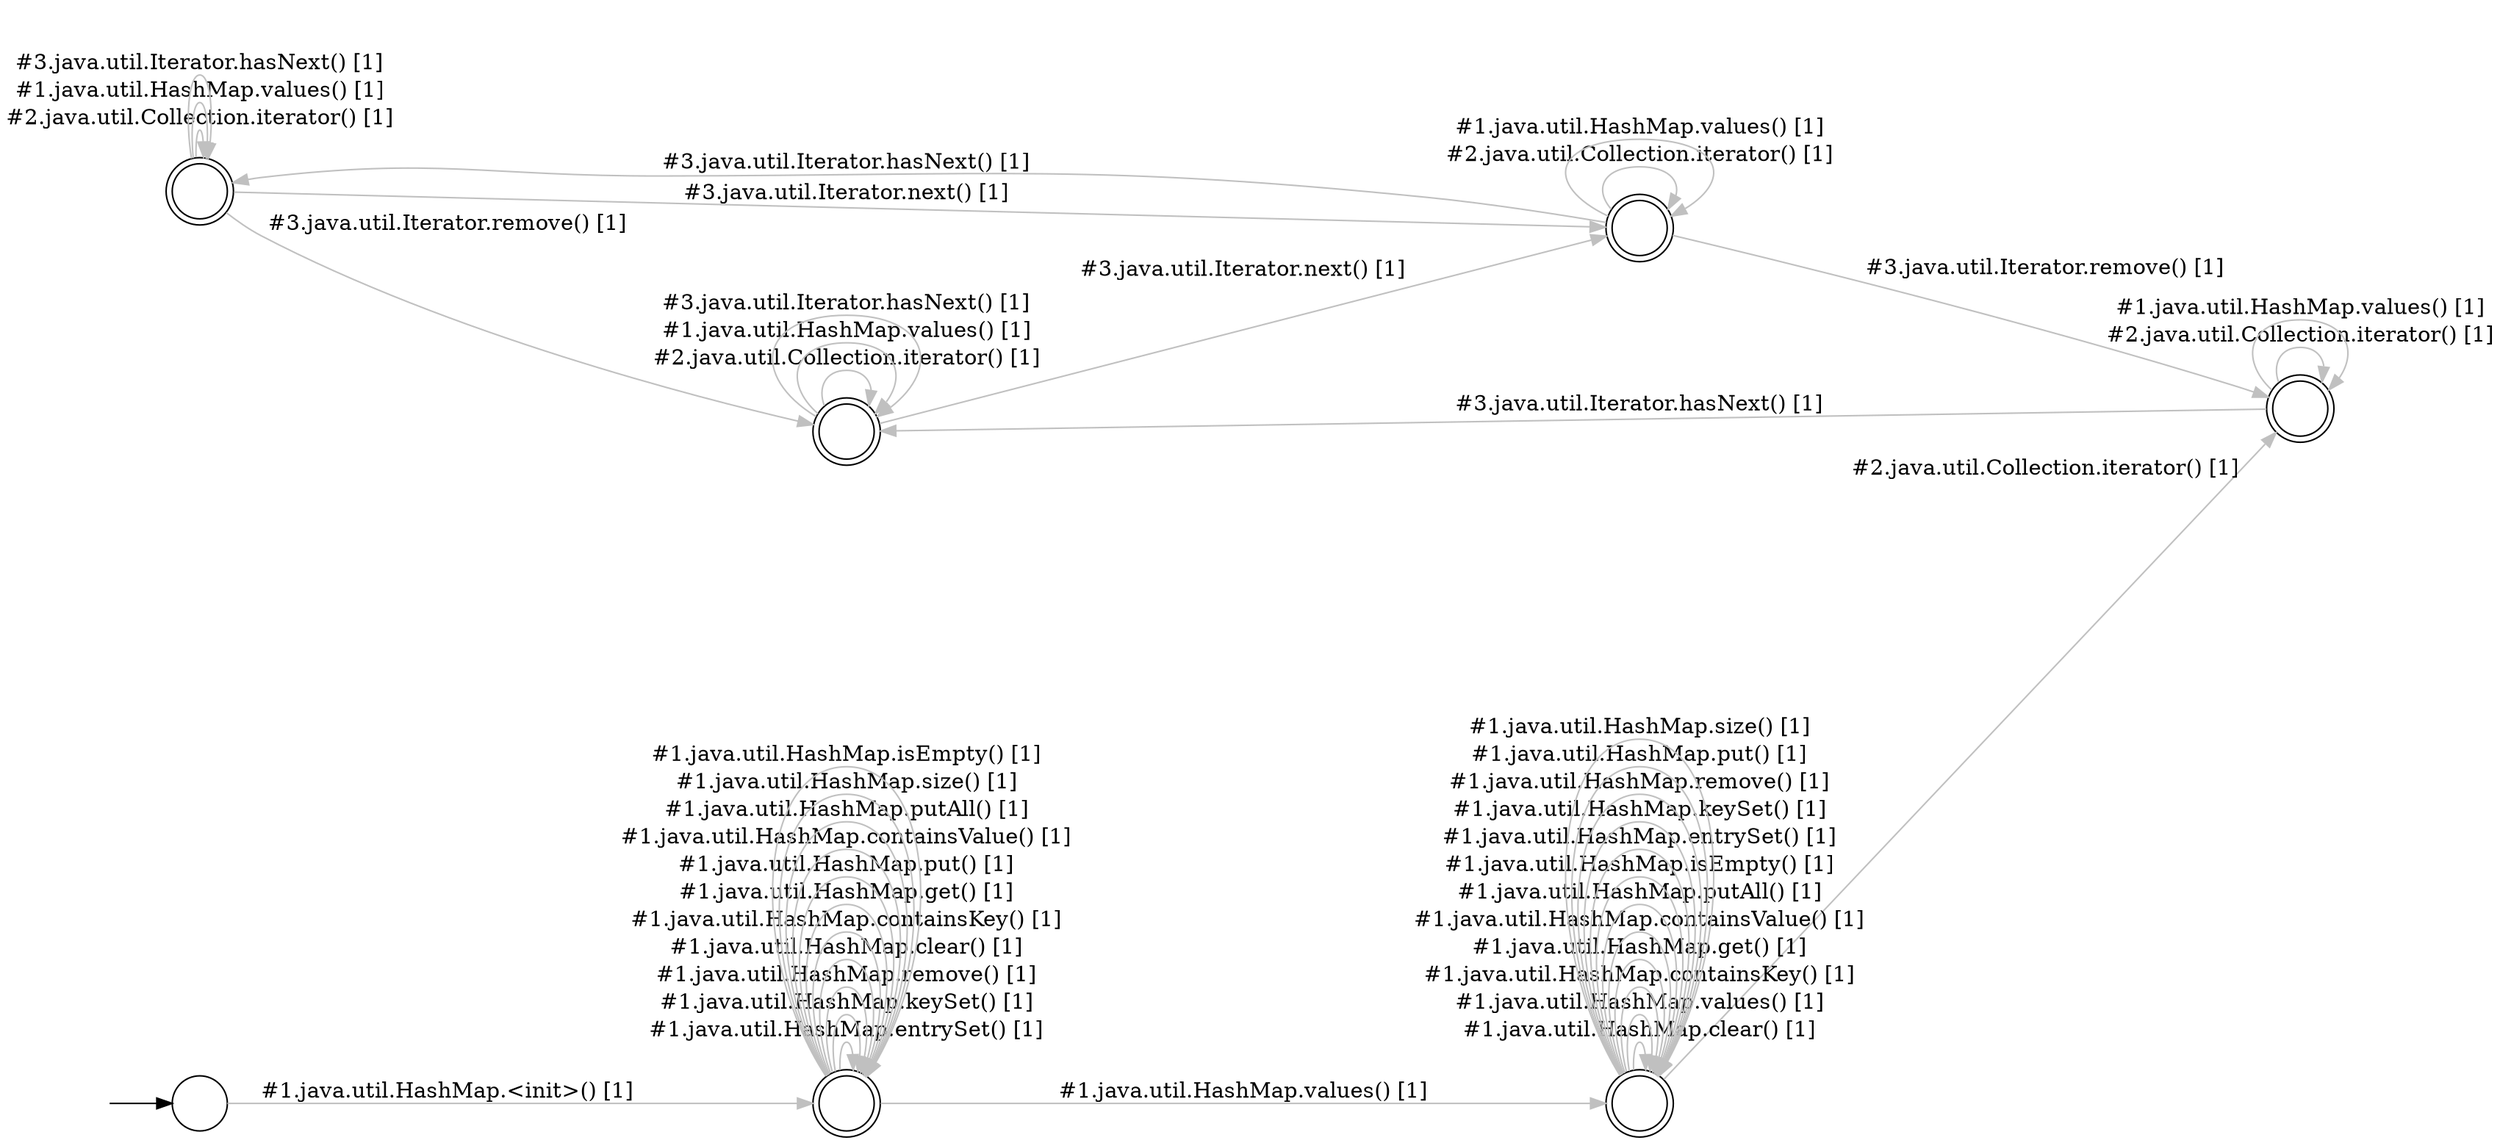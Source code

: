 digraph Automaton {
  rankdir = LR;
  0 [shape=doublecircle,label=""];
  0 -> 5 [label="#3.java.util.Iterator.remove() [1]",style="setlinewidth(1)",color=gray]
  0 -> 0 [label="#2.java.util.Collection.iterator() [1]",style="setlinewidth(1)",color=gray]
  0 -> 0 [label="#1.java.util.HashMap.values() [1]",style="setlinewidth(1)",color=gray]
  0 -> 0 [label="#3.java.util.Iterator.hasNext() [1]",style="setlinewidth(1)",color=gray]
  0 -> 3 [label="#3.java.util.Iterator.next() [1]",style="setlinewidth(1)",color=gray]
  1 [shape=doublecircle,label=""];
  1 -> 1 [label="#2.java.util.Collection.iterator() [1]",style="setlinewidth(1)",color=gray]
  1 -> 1 [label="#1.java.util.HashMap.values() [1]",style="setlinewidth(1)",color=gray]
  1 -> 5 [label="#3.java.util.Iterator.hasNext() [1]",style="setlinewidth(1)",color=gray]
  2 [shape=doublecircle,label=""];
  2 -> 2 [label="#1.java.util.HashMap.clear() [1]",style="setlinewidth(1)",color=gray]
  2 -> 2 [label="#1.java.util.HashMap.values() [1]",style="setlinewidth(1)",color=gray]
  2 -> 2 [label="#1.java.util.HashMap.containsKey() [1]",style="setlinewidth(1)",color=gray]
  2 -> 2 [label="#1.java.util.HashMap.get() [1]",style="setlinewidth(1)",color=gray]
  2 -> 2 [label="#1.java.util.HashMap.containsValue() [1]",style="setlinewidth(1)",color=gray]
  2 -> 2 [label="#1.java.util.HashMap.putAll() [1]",style="setlinewidth(1)",color=gray]
  2 -> 2 [label="#1.java.util.HashMap.isEmpty() [1]",style="setlinewidth(1)",color=gray]
  2 -> 2 [label="#1.java.util.HashMap.entrySet() [1]",style="setlinewidth(1)",color=gray]
  2 -> 2 [label="#1.java.util.HashMap.keySet() [1]",style="setlinewidth(1)",color=gray]
  2 -> 2 [label="#1.java.util.HashMap.remove() [1]",style="setlinewidth(1)",color=gray]
  2 -> 1 [label="#2.java.util.Collection.iterator() [1]",style="setlinewidth(1)",color=gray]
  2 -> 2 [label="#1.java.util.HashMap.put() [1]",style="setlinewidth(1)",color=gray]
  2 -> 2 [label="#1.java.util.HashMap.size() [1]",style="setlinewidth(1)",color=gray]
  3 [shape=doublecircle,label=""];
  3 -> 1 [label="#3.java.util.Iterator.remove() [1]",style="setlinewidth(1)",color=gray]
  3 -> 3 [label="#2.java.util.Collection.iterator() [1]",style="setlinewidth(1)",color=gray]
  3 -> 3 [label="#1.java.util.HashMap.values() [1]",style="setlinewidth(1)",color=gray]
  3 -> 0 [label="#3.java.util.Iterator.hasNext() [1]",style="setlinewidth(1)",color=gray]
  4 [shape=circle,label=""];
  initial [shape=plaintext,label=""];
  initial -> 4
  4 -> 6 [label="#1.java.util.HashMap.<init>() [1]",style="setlinewidth(1)",color=gray]
  5 [shape=doublecircle,label=""];
  5 -> 5 [label="#2.java.util.Collection.iterator() [1]",style="setlinewidth(1)",color=gray]
  5 -> 5 [label="#1.java.util.HashMap.values() [1]",style="setlinewidth(1)",color=gray]
  5 -> 5 [label="#3.java.util.Iterator.hasNext() [1]",style="setlinewidth(1)",color=gray]
  5 -> 3 [label="#3.java.util.Iterator.next() [1]",style="setlinewidth(1)",color=gray]
  6 [shape=doublecircle,label=""];
  6 -> 6 [label="#1.java.util.HashMap.entrySet() [1]",style="setlinewidth(1)",color=gray]
  6 -> 6 [label="#1.java.util.HashMap.keySet() [1]",style="setlinewidth(1)",color=gray]
  6 -> 6 [label="#1.java.util.HashMap.remove() [1]",style="setlinewidth(1)",color=gray]
  6 -> 6 [label="#1.java.util.HashMap.clear() [1]",style="setlinewidth(1)",color=gray]
  6 -> 2 [label="#1.java.util.HashMap.values() [1]",style="setlinewidth(1)",color=gray]
  6 -> 6 [label="#1.java.util.HashMap.containsKey() [1]",style="setlinewidth(1)",color=gray]
  6 -> 6 [label="#1.java.util.HashMap.get() [1]",style="setlinewidth(1)",color=gray]
  6 -> 6 [label="#1.java.util.HashMap.put() [1]",style="setlinewidth(1)",color=gray]
  6 -> 6 [label="#1.java.util.HashMap.containsValue() [1]",style="setlinewidth(1)",color=gray]
  6 -> 6 [label="#1.java.util.HashMap.putAll() [1]",style="setlinewidth(1)",color=gray]
  6 -> 6 [label="#1.java.util.HashMap.size() [1]",style="setlinewidth(1)",color=gray]
  6 -> 6 [label="#1.java.util.HashMap.isEmpty() [1]",style="setlinewidth(1)",color=gray]
}
